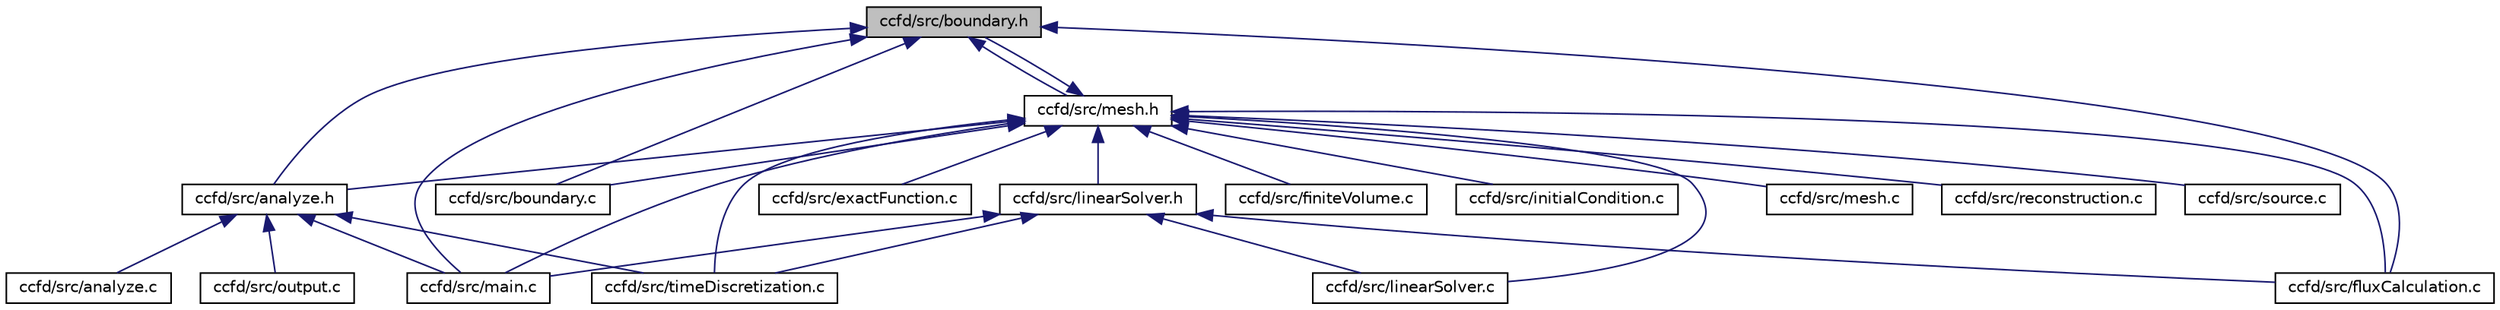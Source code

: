 digraph "ccfd/src/boundary.h"
{
 // INTERACTIVE_SVG=YES
 // LATEX_PDF_SIZE
  edge [fontname="Helvetica",fontsize="10",labelfontname="Helvetica",labelfontsize="10"];
  node [fontname="Helvetica",fontsize="10",shape=record];
  Node1 [label="ccfd/src/boundary.h",height=0.2,width=0.4,color="black", fillcolor="grey75", style="filled", fontcolor="black",tooltip="Contains the structure definition of a boundary."];
  Node1 -> Node2 [dir="back",color="midnightblue",fontsize="10",style="solid",fontname="Helvetica"];
  Node2 [label="ccfd/src/analyze.h",height=0.2,width=0.4,color="black", fillcolor="white", style="filled",URL="$analyze_8h.html",tooltip="Contains the structure definitions of wing_t and recordPoint_t"];
  Node2 -> Node3 [dir="back",color="midnightblue",fontsize="10",style="solid",fontname="Helvetica"];
  Node3 [label="ccfd/src/analyze.c",height=0.2,width=0.4,color="black", fillcolor="white", style="filled",URL="$analyze_8c.html",tooltip="Contains functions for analyzing flow results."];
  Node2 -> Node4 [dir="back",color="midnightblue",fontsize="10",style="solid",fontname="Helvetica"];
  Node4 [label="ccfd/src/main.c",height=0.2,width=0.4,color="black", fillcolor="white", style="filled",URL="$main_8c.html",tooltip="Contains the main function of ccfd"];
  Node2 -> Node5 [dir="back",color="midnightblue",fontsize="10",style="solid",fontname="Helvetica"];
  Node5 [label="ccfd/src/output.c",height=0.2,width=0.4,color="black", fillcolor="white", style="filled",URL="$output_8c.html",tooltip="Contains all functions used for writing flow solutions."];
  Node2 -> Node6 [dir="back",color="midnightblue",fontsize="10",style="solid",fontname="Helvetica"];
  Node6 [label="ccfd/src/timeDiscretization.c",height=0.2,width=0.4,color="black", fillcolor="white", style="filled",URL="$timeDiscretization_8c.html",tooltip="Contains the functions for performing the time stepping process."];
  Node1 -> Node7 [dir="back",color="midnightblue",fontsize="10",style="solid",fontname="Helvetica"];
  Node7 [label="ccfd/src/boundary.c",height=0.2,width=0.4,color="black", fillcolor="white", style="filled",URL="$boundary_8c.html",tooltip="Contains the functions for initializing and applying boundary conditions."];
  Node1 -> Node8 [dir="back",color="midnightblue",fontsize="10",style="solid",fontname="Helvetica"];
  Node8 [label="ccfd/src/fluxCalculation.c",height=0.2,width=0.4,color="black", fillcolor="white", style="filled",URL="$fluxCalculation_8c.html",tooltip="Contains the flux calculation functions."];
  Node1 -> Node4 [dir="back",color="midnightblue",fontsize="10",style="solid",fontname="Helvetica"];
  Node1 -> Node9 [dir="back",color="midnightblue",fontsize="10",style="solid",fontname="Helvetica"];
  Node9 [label="ccfd/src/mesh.h",height=0.2,width=0.4,color="black", fillcolor="white", style="filled",URL="$mesh_8h.html",tooltip="Contains the definitions of all structs for the mesh handling."];
  Node9 -> Node2 [dir="back",color="midnightblue",fontsize="10",style="solid",fontname="Helvetica"];
  Node9 -> Node7 [dir="back",color="midnightblue",fontsize="10",style="solid",fontname="Helvetica"];
  Node9 -> Node1 [dir="back",color="midnightblue",fontsize="10",style="solid",fontname="Helvetica"];
  Node9 -> Node10 [dir="back",color="midnightblue",fontsize="10",style="solid",fontname="Helvetica"];
  Node10 [label="ccfd/src/exactFunction.c",height=0.2,width=0.4,color="black", fillcolor="white", style="filled",URL="$exactFunction_8c.html",tooltip="Contains the exact function evaluation function."];
  Node9 -> Node11 [dir="back",color="midnightblue",fontsize="10",style="solid",fontname="Helvetica"];
  Node11 [label="ccfd/src/finiteVolume.c",height=0.2,width=0.4,color="black", fillcolor="white", style="filled",URL="$finiteVolume_8c.html",tooltip="Finite volume time derivative functions."];
  Node9 -> Node8 [dir="back",color="midnightblue",fontsize="10",style="solid",fontname="Helvetica"];
  Node9 -> Node12 [dir="back",color="midnightblue",fontsize="10",style="solid",fontname="Helvetica"];
  Node12 [label="ccfd/src/initialCondition.c",height=0.2,width=0.4,color="black", fillcolor="white", style="filled",URL="$initialCondition_8c.html",tooltip="Functions involving the initialization and application of initial conditions."];
  Node9 -> Node13 [dir="back",color="midnightblue",fontsize="10",style="solid",fontname="Helvetica"];
  Node13 [label="ccfd/src/linearSolver.c",height=0.2,width=0.4,color="black", fillcolor="white", style="filled",URL="$linearSolver_8c.html",tooltip="Contains the functions for solving the linear system of equations during implicit calculations."];
  Node9 -> Node14 [dir="back",color="midnightblue",fontsize="10",style="solid",fontname="Helvetica"];
  Node14 [label="ccfd/src/linearSolver.h",height=0.2,width=0.4,color="black", fillcolor="white", style="filled",URL="$linearSolver_8h.html",tooltip=" "];
  Node14 -> Node8 [dir="back",color="midnightblue",fontsize="10",style="solid",fontname="Helvetica"];
  Node14 -> Node13 [dir="back",color="midnightblue",fontsize="10",style="solid",fontname="Helvetica"];
  Node14 -> Node4 [dir="back",color="midnightblue",fontsize="10",style="solid",fontname="Helvetica"];
  Node14 -> Node6 [dir="back",color="midnightblue",fontsize="10",style="solid",fontname="Helvetica"];
  Node9 -> Node4 [dir="back",color="midnightblue",fontsize="10",style="solid",fontname="Helvetica"];
  Node9 -> Node15 [dir="back",color="midnightblue",fontsize="10",style="solid",fontname="Helvetica"];
  Node15 [label="ccfd/src/mesh.c",height=0.2,width=0.4,color="black", fillcolor="white", style="filled",URL="$mesh_8c.html",tooltip="Contains all the functions for reading and creating meshes."];
  Node9 -> Node16 [dir="back",color="midnightblue",fontsize="10",style="solid",fontname="Helvetica"];
  Node16 [label="ccfd/src/reconstruction.c",height=0.2,width=0.4,color="black", fillcolor="white", style="filled",URL="$reconstruction_8c.html",tooltip="Contains the reconstruction and limiter functions."];
  Node9 -> Node17 [dir="back",color="midnightblue",fontsize="10",style="solid",fontname="Helvetica"];
  Node17 [label="ccfd/src/source.c",height=0.2,width=0.4,color="black", fillcolor="white", style="filled",URL="$source_8c.html",tooltip="Contains the functions for initializing and evaluating the source term."];
  Node9 -> Node6 [dir="back",color="midnightblue",fontsize="10",style="solid",fontname="Helvetica"];
}
